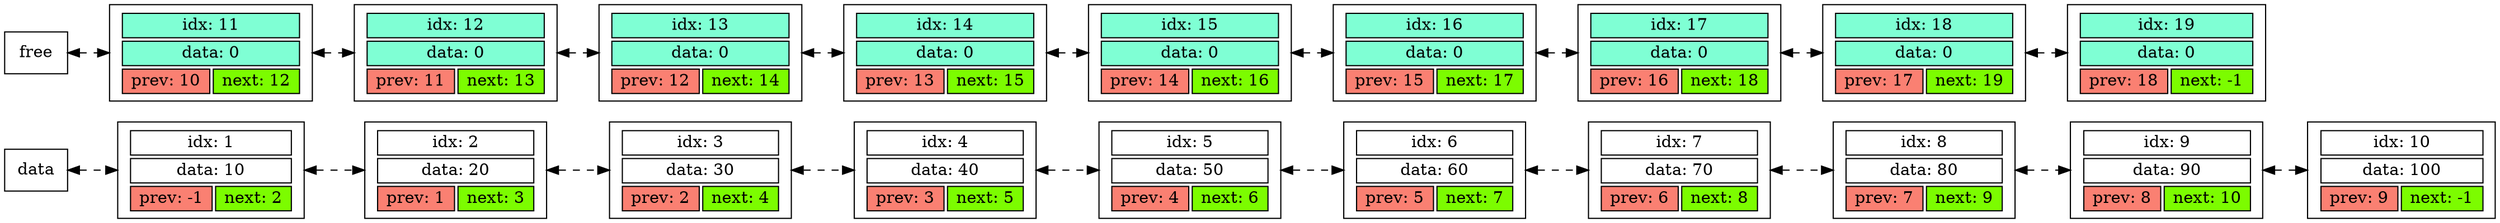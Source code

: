 digraph {
node [shape="box"]
edge [style="dashed" dir="both"]
dirtype = "both"
rankdir="LR"
	elem_1 [label=<<TABLE BORDER="0" CELLBORDER="1" CELLSPACING="3">
		<TR><TD COLSPAN="2" BGCOLOR="white"> idx: 1 </TD></TR>
		<TR><TD COLSPAN="2" BGCOLOR="white"> data: 10 </TD></TR>
		<TR><TD BGCOLOR="salmon" PORT="prev"> prev: -1 </TD>
		<TD BGCOLOR="lawngreen" PORT="next"> next: 2 </TD></TR>
	</TABLE>>]
	elem_2 [label=<<TABLE BORDER="0" CELLBORDER="1" CELLSPACING="3">
		<TR><TD COLSPAN="2" BGCOLOR="white"> idx: 2 </TD></TR>
		<TR><TD COLSPAN="2" BGCOLOR="white"> data: 20 </TD></TR>
		<TR><TD BGCOLOR="salmon" PORT="prev"> prev: 1 </TD>
		<TD BGCOLOR="lawngreen" PORT="next"> next: 3 </TD></TR>
	</TABLE>>]
	elem_3 [label=<<TABLE BORDER="0" CELLBORDER="1" CELLSPACING="3">
		<TR><TD COLSPAN="2" BGCOLOR="white"> idx: 3 </TD></TR>
		<TR><TD COLSPAN="2" BGCOLOR="white"> data: 30 </TD></TR>
		<TR><TD BGCOLOR="salmon" PORT="prev"> prev: 2 </TD>
		<TD BGCOLOR="lawngreen" PORT="next"> next: 4 </TD></TR>
	</TABLE>>]
	elem_4 [label=<<TABLE BORDER="0" CELLBORDER="1" CELLSPACING="3">
		<TR><TD COLSPAN="2" BGCOLOR="white"> idx: 4 </TD></TR>
		<TR><TD COLSPAN="2" BGCOLOR="white"> data: 40 </TD></TR>
		<TR><TD BGCOLOR="salmon" PORT="prev"> prev: 3 </TD>
		<TD BGCOLOR="lawngreen" PORT="next"> next: 5 </TD></TR>
	</TABLE>>]
	elem_5 [label=<<TABLE BORDER="0" CELLBORDER="1" CELLSPACING="3">
		<TR><TD COLSPAN="2" BGCOLOR="white"> idx: 5 </TD></TR>
		<TR><TD COLSPAN="2" BGCOLOR="white"> data: 50 </TD></TR>
		<TR><TD BGCOLOR="salmon" PORT="prev"> prev: 4 </TD>
		<TD BGCOLOR="lawngreen" PORT="next"> next: 6 </TD></TR>
	</TABLE>>]
	elem_6 [label=<<TABLE BORDER="0" CELLBORDER="1" CELLSPACING="3">
		<TR><TD COLSPAN="2" BGCOLOR="white"> idx: 6 </TD></TR>
		<TR><TD COLSPAN="2" BGCOLOR="white"> data: 60 </TD></TR>
		<TR><TD BGCOLOR="salmon" PORT="prev"> prev: 5 </TD>
		<TD BGCOLOR="lawngreen" PORT="next"> next: 7 </TD></TR>
	</TABLE>>]
	elem_7 [label=<<TABLE BORDER="0" CELLBORDER="1" CELLSPACING="3">
		<TR><TD COLSPAN="2" BGCOLOR="white"> idx: 7 </TD></TR>
		<TR><TD COLSPAN="2" BGCOLOR="white"> data: 70 </TD></TR>
		<TR><TD BGCOLOR="salmon" PORT="prev"> prev: 6 </TD>
		<TD BGCOLOR="lawngreen" PORT="next"> next: 8 </TD></TR>
	</TABLE>>]
	elem_8 [label=<<TABLE BORDER="0" CELLBORDER="1" CELLSPACING="3">
		<TR><TD COLSPAN="2" BGCOLOR="white"> idx: 8 </TD></TR>
		<TR><TD COLSPAN="2" BGCOLOR="white"> data: 80 </TD></TR>
		<TR><TD BGCOLOR="salmon" PORT="prev"> prev: 7 </TD>
		<TD BGCOLOR="lawngreen" PORT="next"> next: 9 </TD></TR>
	</TABLE>>]
	elem_9 [label=<<TABLE BORDER="0" CELLBORDER="1" CELLSPACING="3">
		<TR><TD COLSPAN="2" BGCOLOR="white"> idx: 9 </TD></TR>
		<TR><TD COLSPAN="2" BGCOLOR="white"> data: 90 </TD></TR>
		<TR><TD BGCOLOR="salmon" PORT="prev"> prev: 8 </TD>
		<TD BGCOLOR="lawngreen" PORT="next"> next: 10 </TD></TR>
	</TABLE>>]
	elem_10 [label=<<TABLE BORDER="0" CELLBORDER="1" CELLSPACING="3">
		<TR><TD COLSPAN="2" BGCOLOR="white"> idx: 10 </TD></TR>
		<TR><TD COLSPAN="2" BGCOLOR="white"> data: 100 </TD></TR>
		<TR><TD BGCOLOR="salmon" PORT="prev"> prev: 9 </TD>
		<TD BGCOLOR="lawngreen" PORT="next"> next: -1 </TD></TR>
	</TABLE>>]
"data" -> elem_1
elem_1 -> elem_2
elem_2 -> elem_3
elem_3 -> elem_4
elem_4 -> elem_5
elem_5 -> elem_6
elem_6 -> elem_7
elem_7 -> elem_8
elem_8 -> elem_9
elem_9 -> elem_10
	elem_free_11 [label=<<TABLE BORDER="0" CELLBORDER="1" CELLSPACING="3">
		<TR><TD COLSPAN="2" BGCOLOR="aquamarine"> idx: 11 </TD></TR>
		<TR><TD COLSPAN="2" BGCOLOR="aquamarine"> data: 0 </TD></TR>
		<TR><TD BGCOLOR="salmon" PORT="prev"> prev: 10 </TD>
		<TD BGCOLOR="lawngreen" PORT="next"> next: 12 </TD></TR>
	</TABLE>>]
	elem_free_12 [label=<<TABLE BORDER="0" CELLBORDER="1" CELLSPACING="3">
		<TR><TD COLSPAN="2" BGCOLOR="aquamarine"> idx: 12 </TD></TR>
		<TR><TD COLSPAN="2" BGCOLOR="aquamarine"> data: 0 </TD></TR>
		<TR><TD BGCOLOR="salmon" PORT="prev"> prev: 11 </TD>
		<TD BGCOLOR="lawngreen" PORT="next"> next: 13 </TD></TR>
	</TABLE>>]
	elem_free_13 [label=<<TABLE BORDER="0" CELLBORDER="1" CELLSPACING="3">
		<TR><TD COLSPAN="2" BGCOLOR="aquamarine"> idx: 13 </TD></TR>
		<TR><TD COLSPAN="2" BGCOLOR="aquamarine"> data: 0 </TD></TR>
		<TR><TD BGCOLOR="salmon" PORT="prev"> prev: 12 </TD>
		<TD BGCOLOR="lawngreen" PORT="next"> next: 14 </TD></TR>
	</TABLE>>]
	elem_free_14 [label=<<TABLE BORDER="0" CELLBORDER="1" CELLSPACING="3">
		<TR><TD COLSPAN="2" BGCOLOR="aquamarine"> idx: 14 </TD></TR>
		<TR><TD COLSPAN="2" BGCOLOR="aquamarine"> data: 0 </TD></TR>
		<TR><TD BGCOLOR="salmon" PORT="prev"> prev: 13 </TD>
		<TD BGCOLOR="lawngreen" PORT="next"> next: 15 </TD></TR>
	</TABLE>>]
	elem_free_15 [label=<<TABLE BORDER="0" CELLBORDER="1" CELLSPACING="3">
		<TR><TD COLSPAN="2" BGCOLOR="aquamarine"> idx: 15 </TD></TR>
		<TR><TD COLSPAN="2" BGCOLOR="aquamarine"> data: 0 </TD></TR>
		<TR><TD BGCOLOR="salmon" PORT="prev"> prev: 14 </TD>
		<TD BGCOLOR="lawngreen" PORT="next"> next: 16 </TD></TR>
	</TABLE>>]
	elem_free_16 [label=<<TABLE BORDER="0" CELLBORDER="1" CELLSPACING="3">
		<TR><TD COLSPAN="2" BGCOLOR="aquamarine"> idx: 16 </TD></TR>
		<TR><TD COLSPAN="2" BGCOLOR="aquamarine"> data: 0 </TD></TR>
		<TR><TD BGCOLOR="salmon" PORT="prev"> prev: 15 </TD>
		<TD BGCOLOR="lawngreen" PORT="next"> next: 17 </TD></TR>
	</TABLE>>]
	elem_free_17 [label=<<TABLE BORDER="0" CELLBORDER="1" CELLSPACING="3">
		<TR><TD COLSPAN="2" BGCOLOR="aquamarine"> idx: 17 </TD></TR>
		<TR><TD COLSPAN="2" BGCOLOR="aquamarine"> data: 0 </TD></TR>
		<TR><TD BGCOLOR="salmon" PORT="prev"> prev: 16 </TD>
		<TD BGCOLOR="lawngreen" PORT="next"> next: 18 </TD></TR>
	</TABLE>>]
	elem_free_18 [label=<<TABLE BORDER="0" CELLBORDER="1" CELLSPACING="3">
		<TR><TD COLSPAN="2" BGCOLOR="aquamarine"> idx: 18 </TD></TR>
		<TR><TD COLSPAN="2" BGCOLOR="aquamarine"> data: 0 </TD></TR>
		<TR><TD BGCOLOR="salmon" PORT="prev"> prev: 17 </TD>
		<TD BGCOLOR="lawngreen" PORT="next"> next: 19 </TD></TR>
	</TABLE>>]
	elem_free_19 [label=<<TABLE BORDER="0" CELLBORDER="1" CELLSPACING="3">
		<TR><TD COLSPAN="2" BGCOLOR="aquamarine"> idx: 19 </TD></TR>
		<TR><TD COLSPAN="2" BGCOLOR="aquamarine"> data: 0 </TD></TR>
		<TR><TD BGCOLOR="salmon" PORT="prev"> prev: 18 </TD>
		<TD BGCOLOR="lawngreen" PORT="next"> next: -1 </TD></TR>
	</TABLE>>]
"free" -> elem_free_11
elem_free_11 -> elem_free_12
elem_free_12 -> elem_free_13
elem_free_13 -> elem_free_14
elem_free_14 -> elem_free_15
elem_free_15 -> elem_free_16
elem_free_16 -> elem_free_17
elem_free_17 -> elem_free_18
elem_free_18 -> elem_free_19
}
